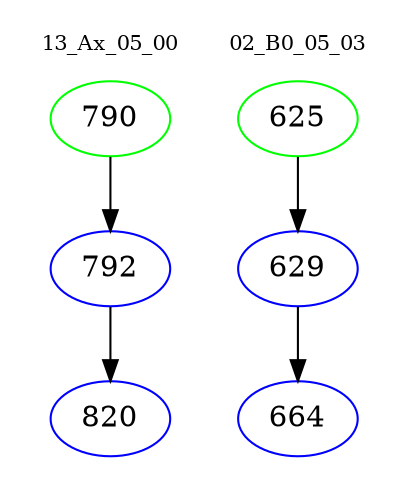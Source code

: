 digraph{
subgraph cluster_0 {
color = white
label = "13_Ax_05_00";
fontsize=10;
T0_790 [label="790", color="green"]
T0_790 -> T0_792 [color="black"]
T0_792 [label="792", color="blue"]
T0_792 -> T0_820 [color="black"]
T0_820 [label="820", color="blue"]
}
subgraph cluster_1 {
color = white
label = "02_B0_05_03";
fontsize=10;
T1_625 [label="625", color="green"]
T1_625 -> T1_629 [color="black"]
T1_629 [label="629", color="blue"]
T1_629 -> T1_664 [color="black"]
T1_664 [label="664", color="blue"]
}
}
